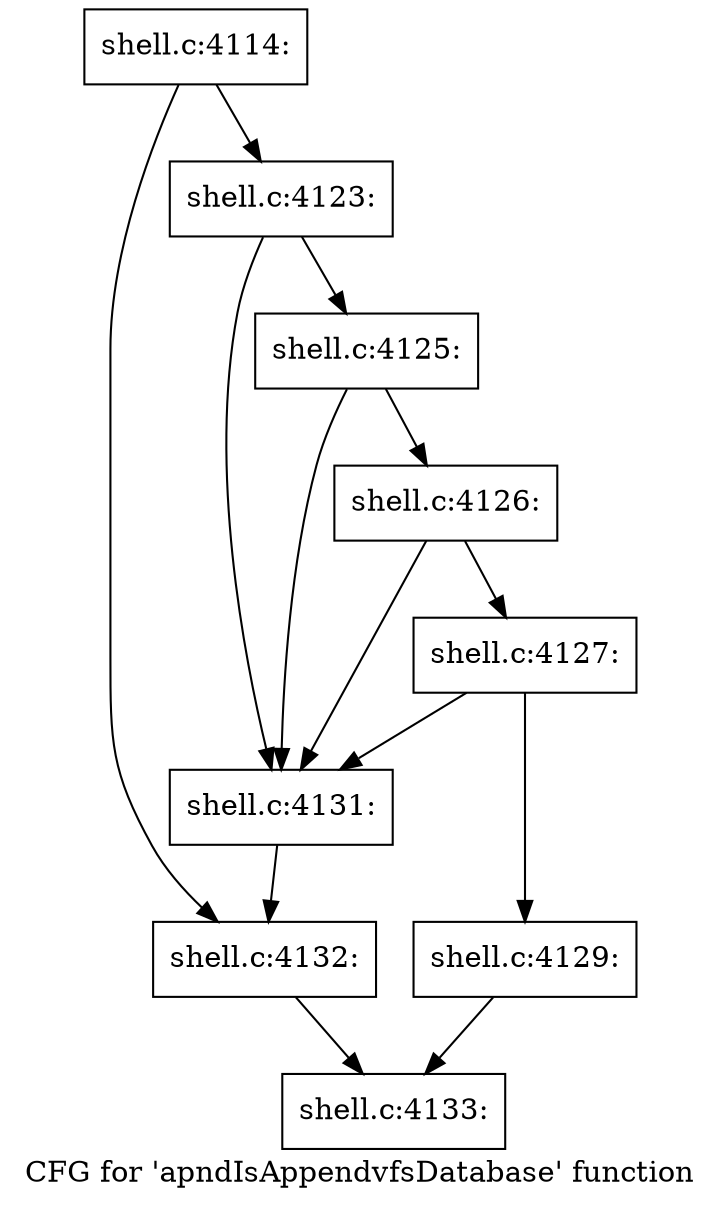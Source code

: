 digraph "CFG for 'apndIsAppendvfsDatabase' function" {
	label="CFG for 'apndIsAppendvfsDatabase' function";

	Node0x56027691b1d0 [shape=record,label="{shell.c:4114:}"];
	Node0x56027691b1d0 -> Node0x56027691e220;
	Node0x56027691b1d0 -> Node0x56027691e270;
	Node0x56027691e220 [shape=record,label="{shell.c:4123:}"];
	Node0x56027691e220 -> Node0x56027691ef60;
	Node0x56027691e220 -> Node0x56027691ee10;
	Node0x56027691ef60 [shape=record,label="{shell.c:4125:}"];
	Node0x56027691ef60 -> Node0x56027691eee0;
	Node0x56027691ef60 -> Node0x56027691ee10;
	Node0x56027691eee0 [shape=record,label="{shell.c:4126:}"];
	Node0x56027691eee0 -> Node0x56027691ee60;
	Node0x56027691eee0 -> Node0x56027691ee10;
	Node0x56027691ee60 [shape=record,label="{shell.c:4127:}"];
	Node0x56027691ee60 -> Node0x56027691edc0;
	Node0x56027691ee60 -> Node0x56027691ee10;
	Node0x56027691edc0 [shape=record,label="{shell.c:4129:}"];
	Node0x56027691edc0 -> Node0x560276287cb0;
	Node0x56027691ee10 [shape=record,label="{shell.c:4131:}"];
	Node0x56027691ee10 -> Node0x56027691e270;
	Node0x56027691e270 [shape=record,label="{shell.c:4132:}"];
	Node0x56027691e270 -> Node0x560276287cb0;
	Node0x560276287cb0 [shape=record,label="{shell.c:4133:}"];
}
